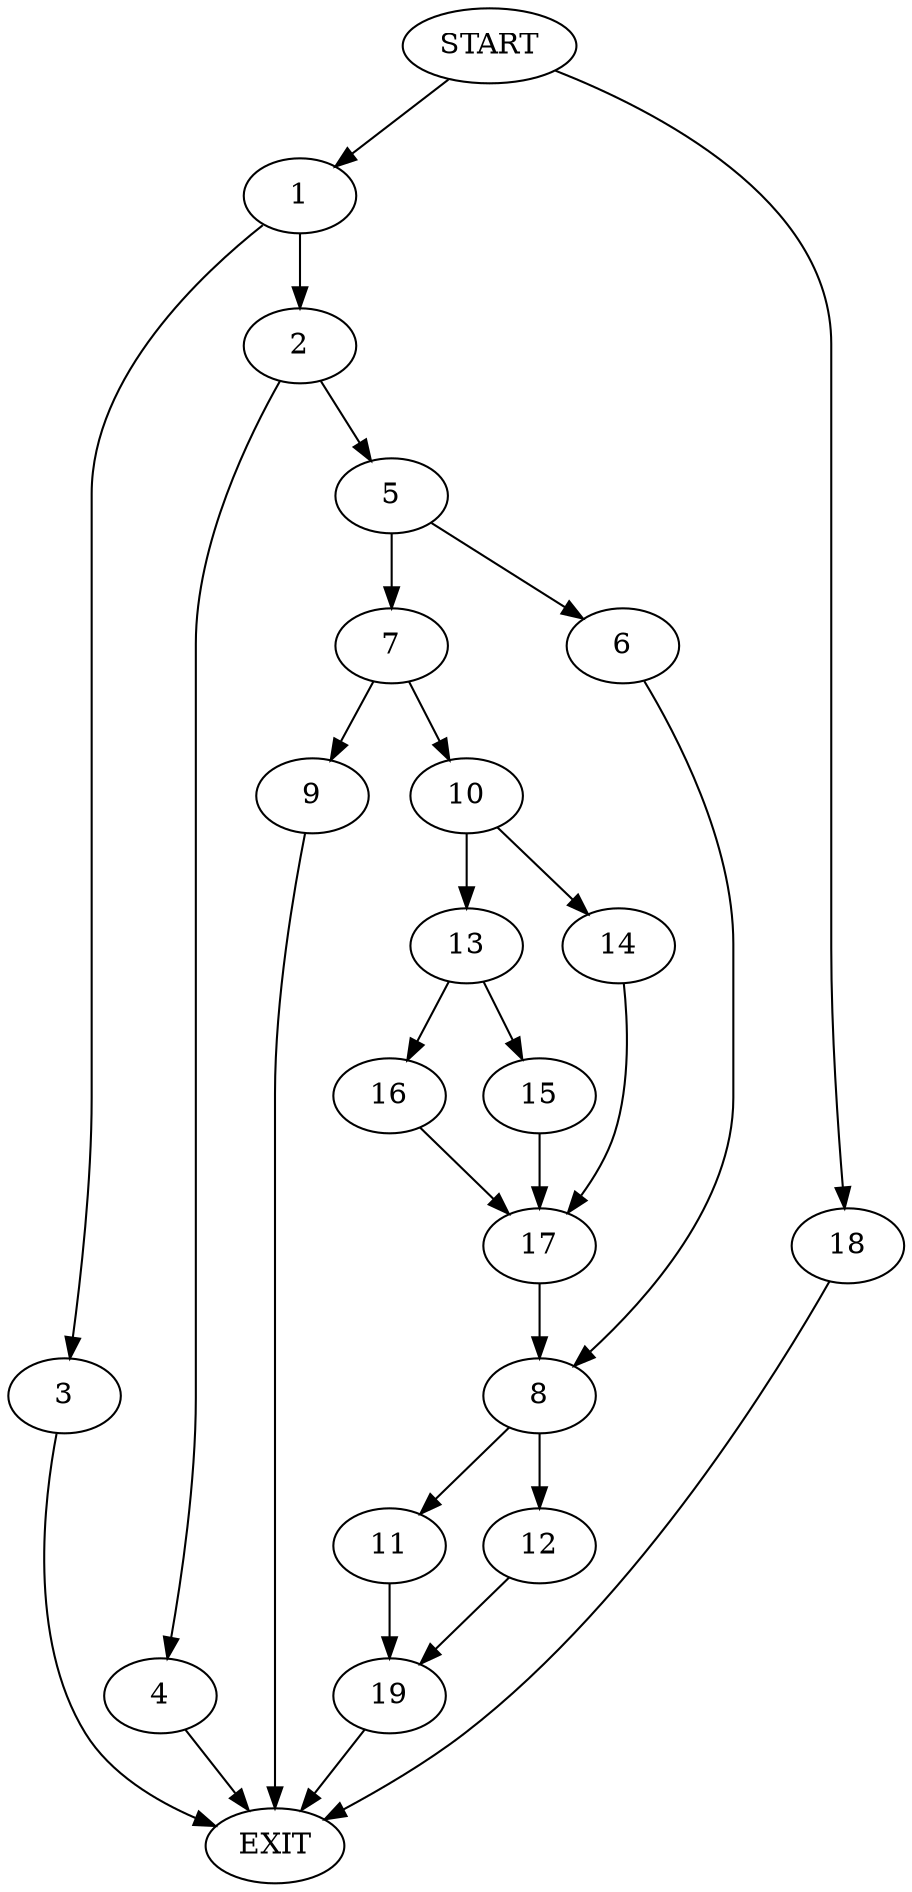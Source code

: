 digraph {
0 [label="START"]
20 [label="EXIT"]
0 -> 1
1 -> 2
1 -> 3
2 -> 4
2 -> 5
3 -> 20
4 -> 20
5 -> 6
5 -> 7
6 -> 8
7 -> 9
7 -> 10
8 -> 11
8 -> 12
9 -> 20
10 -> 13
10 -> 14
13 -> 15
13 -> 16
14 -> 17
17 -> 8
16 -> 17
15 -> 17
0 -> 18
18 -> 20
12 -> 19
11 -> 19
19 -> 20
}
